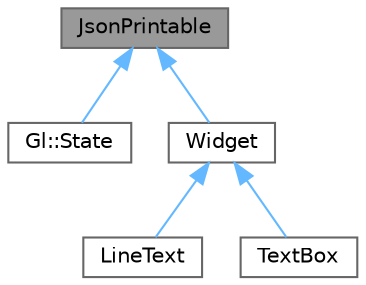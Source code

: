 digraph "JsonPrintable"
{
 // LATEX_PDF_SIZE
  bgcolor="transparent";
  edge [fontname=Helvetica,fontsize=10,labelfontname=Helvetica,labelfontsize=10];
  node [fontname=Helvetica,fontsize=10,shape=box,height=0.2,width=0.4];
  Node1 [id="Node000001",label="JsonPrintable",height=0.2,width=0.4,color="gray40", fillcolor="grey60", style="filled", fontcolor="black",tooltip=" "];
  Node1 -> Node2 [id="edge1_Node000001_Node000002",dir="back",color="steelblue1",style="solid",tooltip=" "];
  Node2 [id="Node000002",label="Gl::State",height=0.2,width=0.4,color="gray40", fillcolor="white", style="filled",URL="$struct_gl_1_1_state.html",tooltip=" "];
  Node1 -> Node3 [id="edge2_Node000001_Node000003",dir="back",color="steelblue1",style="solid",tooltip=" "];
  Node3 [id="Node000003",label="Widget",height=0.2,width=0.4,color="gray40", fillcolor="white", style="filled",URL="$class_widget.html",tooltip=" "];
  Node3 -> Node4 [id="edge3_Node000003_Node000004",dir="back",color="steelblue1",style="solid",tooltip=" "];
  Node4 [id="Node000004",label="LineText",height=0.2,width=0.4,color="gray40", fillcolor="white", style="filled",URL="$class_line_text.html",tooltip=" "];
  Node3 -> Node5 [id="edge4_Node000003_Node000005",dir="back",color="steelblue1",style="solid",tooltip=" "];
  Node5 [id="Node000005",label="TextBox",height=0.2,width=0.4,color="gray40", fillcolor="white", style="filled",URL="$class_text_box.html",tooltip=" "];
}
